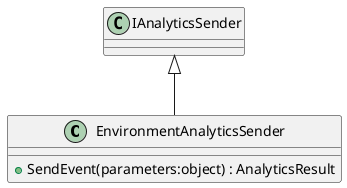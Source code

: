 @startuml
class EnvironmentAnalyticsSender {
    + SendEvent(parameters:object) : AnalyticsResult
}
IAnalyticsSender <|-- EnvironmentAnalyticsSender
@enduml
